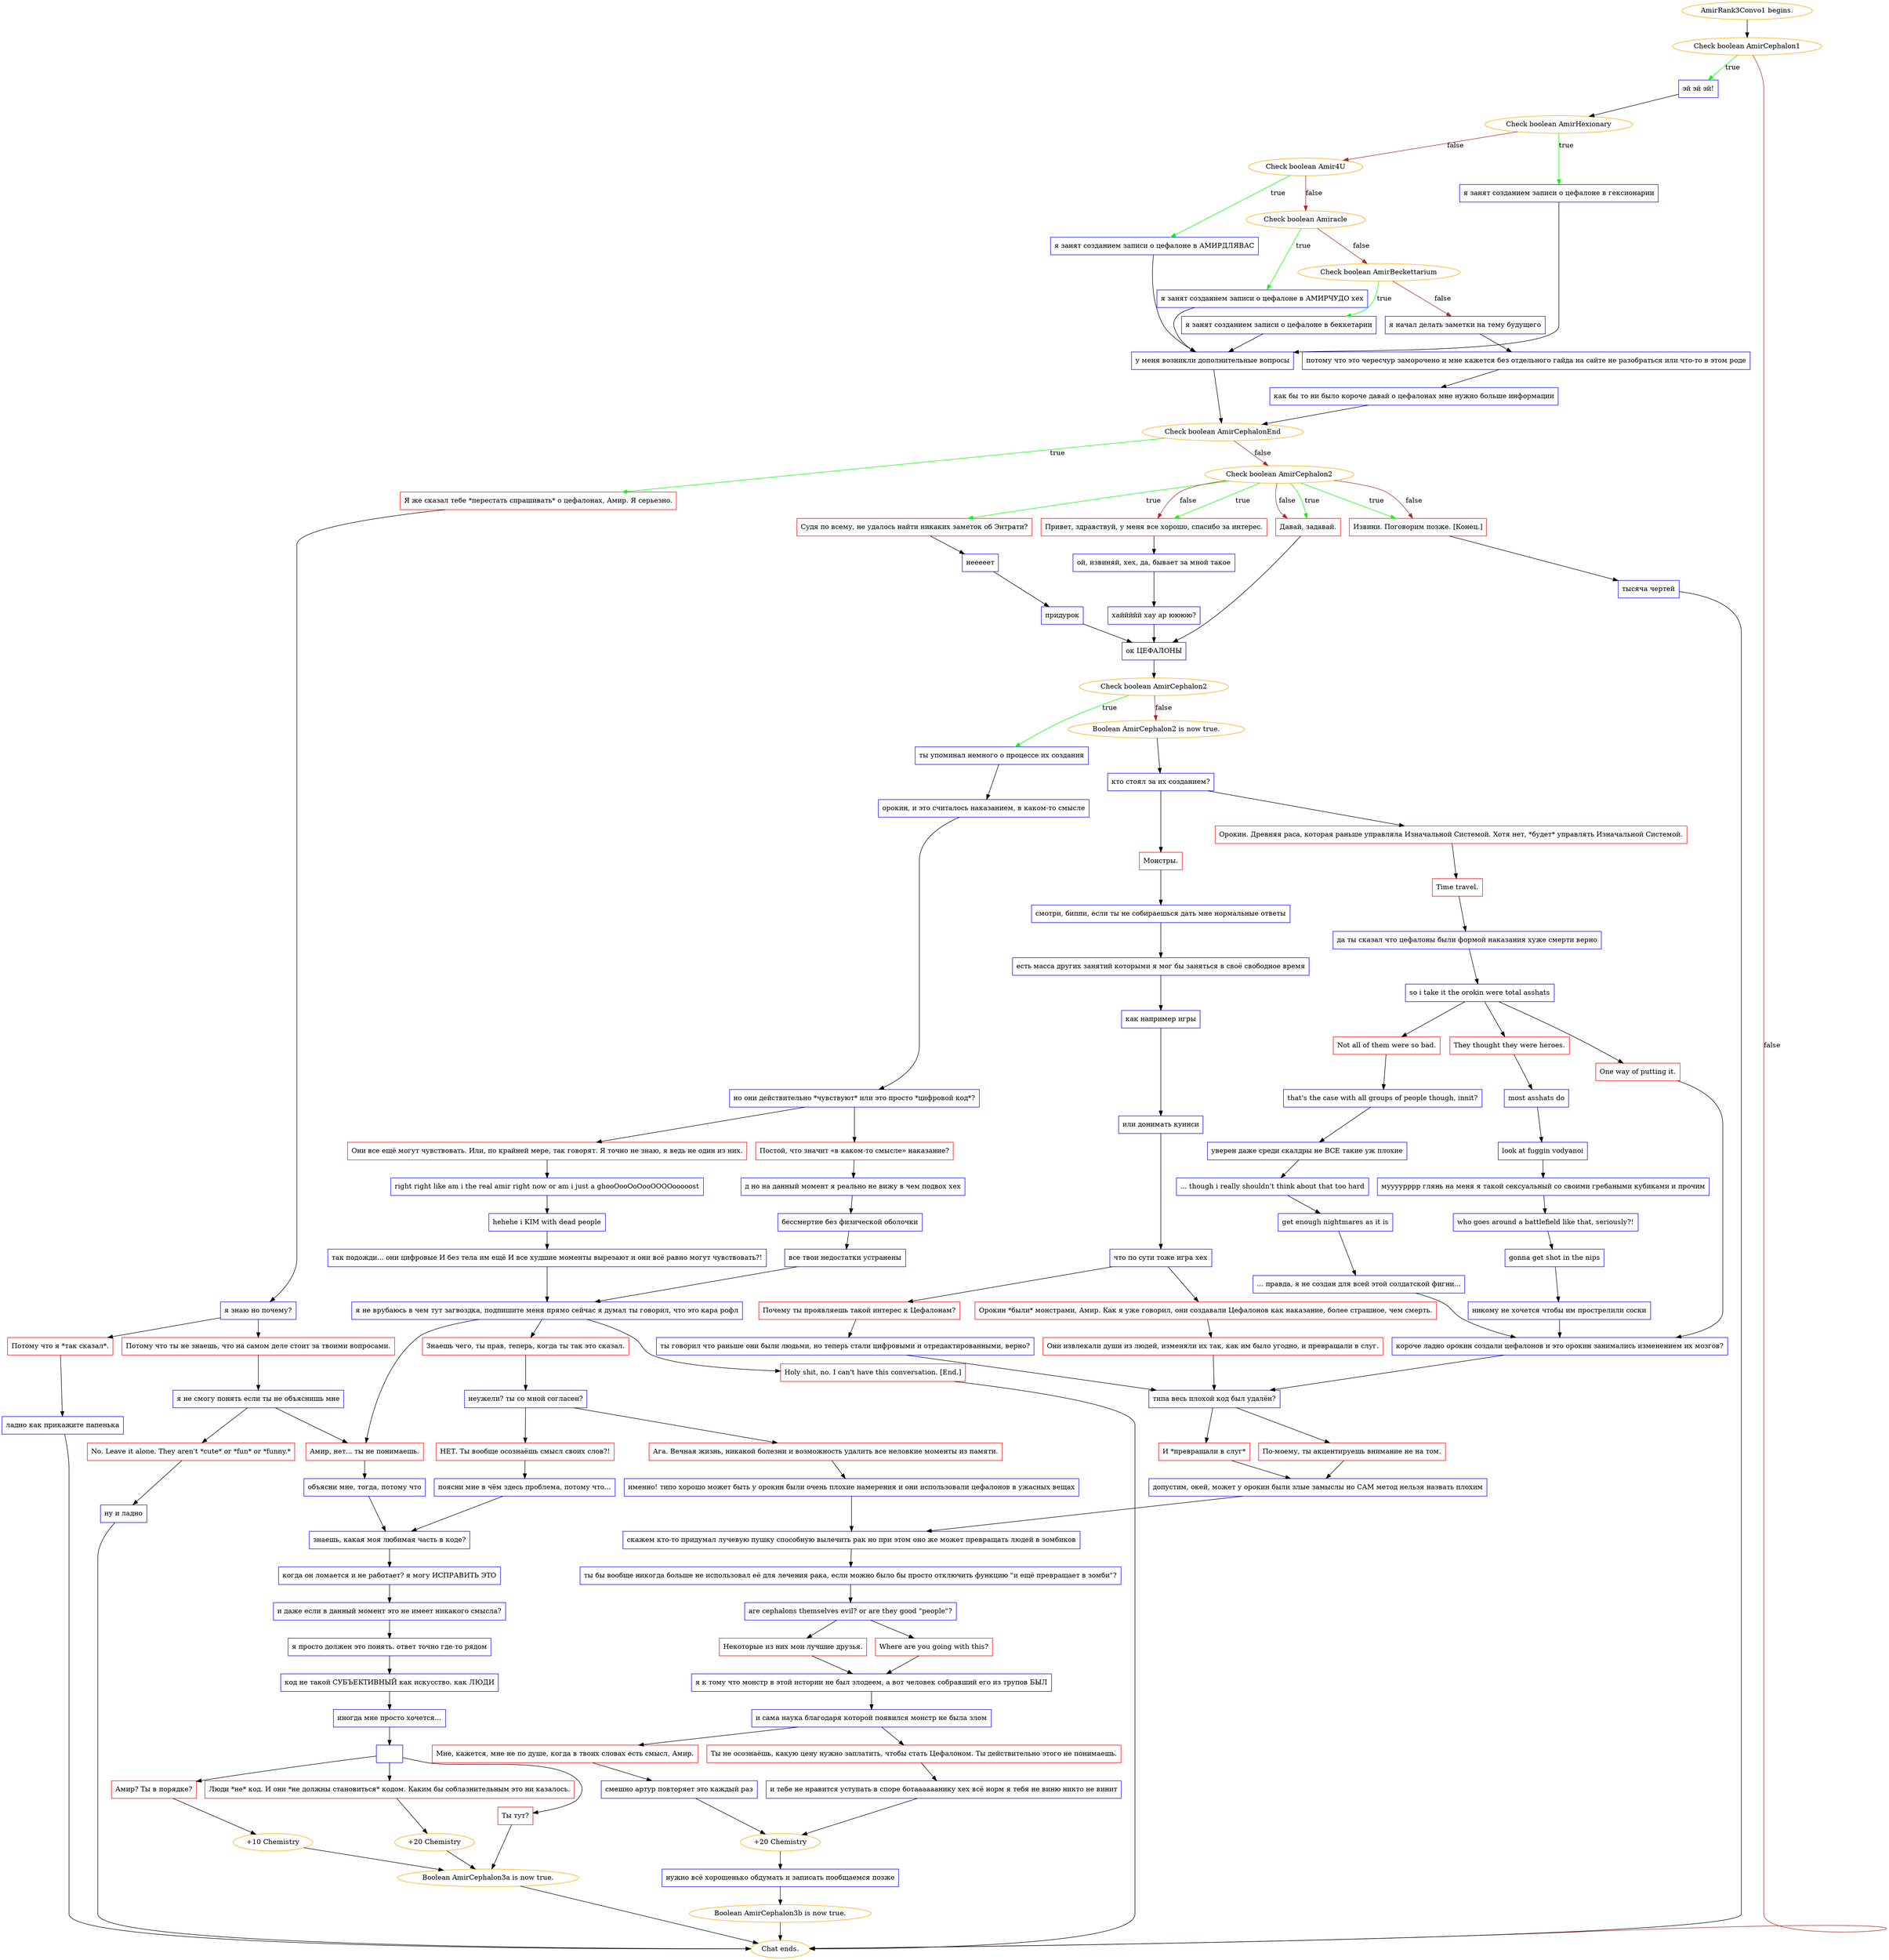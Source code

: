 digraph {
	"AmirRank3Convo1 begins." [color=orange];
		"AmirRank3Convo1 begins." -> j2844114530;
	j2844114530 [label="Check boolean AmirCephalon1",color=orange];
		j2844114530 -> j4224131719 [label=true,color=green];
		j2844114530 -> "Chat ends." [label=false,color=brown];
	j4224131719 [label="эй эй эй!",shape=box,color=blue];
		j4224131719 -> j395764001;
	"Chat ends." [color=orange];
	j395764001 [label="Check boolean AmirHexionary",color=orange];
		j395764001 -> j1168123978 [label=true,color=green];
		j395764001 -> j386328690 [label=false,color=brown];
	j1168123978 [label="я занят созданием записи о цефалоне в гексионарии",shape=box,color=blue];
		j1168123978 -> j1500925694;
	j386328690 [label="Check boolean Amir4U",color=orange];
		j386328690 -> j1811592877 [label=true,color=green];
		j386328690 -> j1335223486 [label=false,color=brown];
	j1500925694 [label="у меня возникли дополнительные вопросы",shape=box,color=blue];
		j1500925694 -> j230604423;
	j1811592877 [label="я занят созданием записи о цефалоне в АМИРДЛЯВАС",shape=box,color=blue];
		j1811592877 -> j1500925694;
	j1335223486 [label="Check boolean Amiracle",color=orange];
		j1335223486 -> j654837273 [label=true,color=green];
		j1335223486 -> j3114548488 [label=false,color=brown];
	j230604423 [label="Check boolean AmirCephalonEnd",color=orange];
		j230604423 -> j3641350350 [label=true,color=green];
		j230604423 -> j1190104090 [label=false,color=brown];
	j654837273 [label="я занят созданием записи о цефалоне в АМИРЧУДО хех",shape=box,color=blue];
		j654837273 -> j1500925694;
	j3114548488 [label="Check boolean AmirBeckettarium",color=orange];
		j3114548488 -> j3099859583 [label=true,color=green];
		j3114548488 -> j1818405282 [label=false,color=brown];
	j3641350350 [label="Я же сказал тебе *перестать спрашивать* о цефалонах, Амир. Я серьезно.",shape=box,color=red];
		j3641350350 -> j3672733215;
	j1190104090 [label="Check boolean AmirCephalon2",color=orange];
		j1190104090 -> j3917148766 [label=true,color=green];
		j1190104090 -> j3675052079 [label=true,color=green];
		j1190104090 -> j1723538060 [label=true,color=green];
		j1190104090 -> j2221225185 [label=true,color=green];
		j1190104090 -> j3675052079 [label=false,color=brown];
		j1190104090 -> j1723538060 [label=false,color=brown];
		j1190104090 -> j2221225185 [label=false,color=brown];
	j3099859583 [label="я занят созданием записи о цефалоне в беккетарии",shape=box,color=blue];
		j3099859583 -> j1500925694;
	j1818405282 [label="я начал делать заметки на тему будущего",shape=box,color=blue];
		j1818405282 -> j4247329474;
	j3672733215 [label="я знаю но почему?",shape=box,color=blue];
		j3672733215 -> j1624845229;
		j3672733215 -> j337435091;
	j3917148766 [label="Судя по всему, не удалось найти никаких заметок об Энтрати?",shape=box,color=red];
		j3917148766 -> j3496985461;
	j3675052079 [label="Привет, здравствуй, у меня все хорошо, спасибо за интерес.",shape=box,color=red];
		j3675052079 -> j3729498291;
	j1723538060 [label="Давай, задавай.",shape=box,color=red];
		j1723538060 -> j2113466623;
	j2221225185 [label="Извини. Поговорим позже. [Конец.]",shape=box,color=red];
		j2221225185 -> j2216921074;
	j4247329474 [label="потому что это чересчур заморочено и мне кажется без отдельного гайда на сайте не разобраться или что-то в этом роде",shape=box,color=blue];
		j4247329474 -> j1063376921;
	j1624845229 [label="Потому что я *так сказал*.",shape=box,color=red];
		j1624845229 -> j1465978294;
	j337435091 [label="Потому что ты не знаешь, что на самом деле стоит за твоими вопросами.",shape=box,color=red];
		j337435091 -> j3741835491;
	j3496985461 [label="нееееет",shape=box,color=blue];
		j3496985461 -> j3931703564;
	j3729498291 [label="ой, извиняй, хех, да, бывает за мной такое",shape=box,color=blue];
		j3729498291 -> j3271933695;
	j2113466623 [label="ок ЦЕФАЛОНЫ",shape=box,color=blue];
		j2113466623 -> j1467770379;
	j2216921074 [label="тысяча чертей",shape=box,color=blue];
		j2216921074 -> "Chat ends.";
	j1063376921 [label="как бы то ни было короче давай о цефалонах мне нужно больше информации",shape=box,color=blue];
		j1063376921 -> j230604423;
	j1465978294 [label="ладно как прикажите папенька",shape=box,color=blue];
		j1465978294 -> "Chat ends.";
	j3741835491 [label="я не смогу понять если ты не объяснишь мне",shape=box,color=blue];
		j3741835491 -> j2780368046;
		j3741835491 -> j3884191165;
	j3931703564 [label="придурок",shape=box,color=blue];
		j3931703564 -> j2113466623;
	j3271933695 [label="хаййййй хау ар юююю?",shape=box,color=blue];
		j3271933695 -> j2113466623;
	j1467770379 [label="Check boolean AmirCephalon2",color=orange];
		j1467770379 -> j3896260850 [label=true,color=green];
		j1467770379 -> j602862330 [label=false,color=brown];
	j2780368046 [label="Амир, нет... ты не понимаешь.",shape=box,color=red];
		j2780368046 -> j3504116612;
	j3884191165 [label="No. Leave it alone. They aren't *cute* or *fun* or *funny.*",shape=box,color=red];
		j3884191165 -> j1777732701;
	j3896260850 [label="ты упоминал немного о процессе их создания",shape=box,color=blue];
		j3896260850 -> j781105221;
	j602862330 [label="Boolean AmirCephalon2 is now true.",color=orange];
		j602862330 -> j1143938065;
	j3504116612 [label="объясни мне, тогда, потому что",shape=box,color=blue];
		j3504116612 -> j1391501286;
	j1777732701 [label="ну и ладно",shape=box,color=blue];
		j1777732701 -> "Chat ends.";
	j781105221 [label="орокин, и это считалось наказанием, в каком-то смысле",shape=box,color=blue];
		j781105221 -> j2182393479;
	j1143938065 [label="кто стоял за их созданием?",shape=box,color=blue];
		j1143938065 -> j1764843800;
		j1143938065 -> j1745429063;
	j1391501286 [label="знаешь, какая моя любимая часть в коде?",shape=box,color=blue];
		j1391501286 -> j320232326;
	j2182393479 [label="но они действительно *чувствуют* или это просто *цифровой код*?",shape=box,color=blue];
		j2182393479 -> j2874655957;
		j2182393479 -> j3200504247;
	j1764843800 [label="Монстры.",shape=box,color=red];
		j1764843800 -> j1311034431;
	j1745429063 [label="Орокин. Древняя раса, которая раньше управляла Изначальной Системой. Хотя нет, *будет* управлять Изначальной Системой.",shape=box,color=red];
		j1745429063 -> j3277326225;
	j320232326 [label="когда он ломается и не работает? я могу ИСПРАВИТЬ ЭТО",shape=box,color=blue];
		j320232326 -> j3182269751;
	j2874655957 [label="Постой, что значит «в каком-то смысле» наказание?",shape=box,color=red];
		j2874655957 -> j1931633551;
	j3200504247 [label="Они все ещё могут чувствовать. Или, по крайней мере, так говорят. Я точно не знаю, я ведь не один из них.",shape=box,color=red];
		j3200504247 -> j471100919;
	j1311034431 [label="смотри, биппи, если ты не собираешься дать мне нормальные ответы",shape=box,color=blue];
		j1311034431 -> j2085911687;
	j3277326225 [label="Time travel.",shape=box,color=red];
		j3277326225 -> j3034940586;
	j3182269751 [label="и даже если в данный момент это не имеет никакого смысла?",shape=box,color=blue];
		j3182269751 -> j2686170317;
	j1931633551 [label="д но на данный момент я реально не вижу в чем подвох хех",shape=box,color=blue];
		j1931633551 -> j2740207877;
	j471100919 [label="right right like am i the real amir right now or am i just a ghooOooOoOooOOOOooooost",shape=box,color=blue];
		j471100919 -> j1136599054;
	j2085911687 [label="есть масса других занятий которыми я мог бы заняться в своё свободное время",shape=box,color=blue];
		j2085911687 -> j756270314;
	j3034940586 [label="да ты сказал что цефалоны были формой наказания хуже смерти верно",shape=box,color=blue];
		j3034940586 -> j533909093;
	j2686170317 [label="я просто должен это понять. ответ точно где-то рядом",shape=box,color=blue];
		j2686170317 -> j3327286483;
	j2740207877 [label="бессмертие без физической оболочки",shape=box,color=blue];
		j2740207877 -> j2279801994;
	j1136599054 [label="hehehe i KIM with dead people",shape=box,color=blue];
		j1136599054 -> j3106140302;
	j756270314 [label="как например игры",shape=box,color=blue];
		j756270314 -> j1809590543;
	j533909093 [label="so i take it the orokin were total asshats",shape=box,color=blue];
		j533909093 -> j431621328;
		j533909093 -> j2779353045;
		j533909093 -> j3088540910;
	j3327286483 [label="код не такой СУБЪЕКТИВНЫЙ как искусство. как ЛЮДИ",shape=box,color=blue];
		j3327286483 -> j866692745;
	j2279801994 [label="все твои недостатки устранены",shape=box,color=blue];
		j2279801994 -> j2509788052;
	j3106140302 [label="так подожди... они цифровые И без тела им ещё И все худшие моменты вырезают и они всё равно могут чувствовать?!",shape=box,color=blue];
		j3106140302 -> j2509788052;
	j1809590543 [label="или донимать куинси",shape=box,color=blue];
		j1809590543 -> j4218189363;
	j431621328 [label="One way of putting it.",shape=box,color=red];
		j431621328 -> j2494874539;
	j2779353045 [label="Not all of them were so bad.",shape=box,color=red];
		j2779353045 -> j3198989840;
	j3088540910 [label="They thought they were heroes.",shape=box,color=red];
		j3088540910 -> j4161074934;
	j866692745 [label="иногда мне просто хочется...",shape=box,color=blue];
		j866692745 -> j2071917429;
	j2509788052 [label="я не врубаюсь в чем тут загвоздка, подпишите меня прямо сейчас я думал ты говорил, что это кара рофл",shape=box,color=blue];
		j2509788052 -> j2780368046;
		j2509788052 -> j1861623133;
		j2509788052 -> j3227225438;
	j4218189363 [label="что по сути тоже игра хех",shape=box,color=blue];
		j4218189363 -> j1872313479;
		j4218189363 -> j2361348805;
	j2494874539 [label="короче ладно орокин создали цефалонов и это орокин занимались изменением их мозгов?",shape=box,color=blue];
		j2494874539 -> j3770600679;
	j3198989840 [label="that's the case with all groups of people though, innit?",shape=box,color=blue];
		j3198989840 -> j509433994;
	j4161074934 [label="most asshats do",shape=box,color=blue];
		j4161074934 -> j3165139393;
	j2071917429 [label="",shape=box,color=blue];
		j2071917429 -> j2156266890;
		j2071917429 -> j338567488;
		j2071917429 -> j1832863499;
	j1861623133 [label="Знаешь чего, ты прав, теперь, когда ты так это сказал.",shape=box,color=red];
		j1861623133 -> j570647801;
	j3227225438 [label="Holy shit, no. I can't have this conversation. [End.]",shape=box,color=red];
		j3227225438 -> "Chat ends.";
	j1872313479 [label="Почему ты проявляешь такой интерес к Цефалонам?",shape=box,color=red];
		j1872313479 -> j1645705854;
	j2361348805 [label="Орокин *были* монстрами, Амир. Как я уже говорил, они создавали Цефалонов как наказание, более страшное, чем смерть.",shape=box,color=red];
		j2361348805 -> j58306249;
	j3770600679 [label="типа весь плохой код был удалён?",shape=box,color=blue];
		j3770600679 -> j3503780763;
		j3770600679 -> j3775718084;
	j509433994 [label="уверен даже среди скалдры не ВСЕ такие уж плохие",shape=box,color=blue];
		j509433994 -> j1225633990;
	j3165139393 [label="look at fuggin vodyanoi",shape=box,color=blue];
		j3165139393 -> j2115386811;
	j2156266890 [label="Амир? Ты в порядке?",shape=box,color=red];
		j2156266890 -> j4227350260;
	j338567488 [label="Люди *не* код. И они *не должны становиться* кодом. Каким бы соблазнительным это ни казалось.",shape=box,color=red];
		j338567488 -> j1683876046;
	j1832863499 [label="Ты тут?",shape=box,color=red];
		j1832863499 -> j3127540943;
	j570647801 [label="неужели? ты со мной согласен?",shape=box,color=blue];
		j570647801 -> j1832715958;
		j570647801 -> j2516094721;
	j1645705854 [label="ты говорил что раньше они были людьми, но теперь стали цифровыми и отредактированными, верно?",shape=box,color=blue];
		j1645705854 -> j3770600679;
	j58306249 [label="Они извлекали души из людей, изменяли их так, как им было угодно, и превращали в слуг.",shape=box,color=red];
		j58306249 -> j3770600679;
	j3503780763 [label="По-моему, ты акцентируешь внимание не на том.",shape=box,color=red];
		j3503780763 -> j3318361372;
	j3775718084 [label="И *превращали в слуг*",shape=box,color=red];
		j3775718084 -> j3318361372;
	j1225633990 [label="... though i really shouldn't think about that too hard",shape=box,color=blue];
		j1225633990 -> j770750382;
	j2115386811 [label="муууурррр глянь на меня я такой сексуальный со своими гребаными кубиками и прочим",shape=box,color=blue];
		j2115386811 -> j590304529;
	j4227350260 [label="+10 Chemistry",color=orange];
		j4227350260 -> j3127540943;
	j1683876046 [label="+20 Chemistry",color=orange];
		j1683876046 -> j3127540943;
	j3127540943 [label="Boolean AmirCephalon3a is now true.",color=orange];
		j3127540943 -> "Chat ends.";
	j1832715958 [label="НЕТ. Ты вообще осознаёшь смысл своих слов?!",shape=box,color=red];
		j1832715958 -> j3983822192;
	j2516094721 [label="Ага. Вечная жизнь, никакой болезни и возможность удалить все неловкие моменты из памяти.",shape=box,color=red];
		j2516094721 -> j1335471256;
	j3318361372 [label="допустим, окей, может у орокин были злые замыслы но САМ метод нельзя назвать плохим",shape=box,color=blue];
		j3318361372 -> j3741488952;
	j770750382 [label="get enough nightmares as it is",shape=box,color=blue];
		j770750382 -> j3088190678;
	j590304529 [label="who goes around a battlefield like that, seriously?!",shape=box,color=blue];
		j590304529 -> j874317793;
	j3983822192 [label="поясни мне в чём здесь проблема, потому что...",shape=box,color=blue];
		j3983822192 -> j1391501286;
	j1335471256 [label="именно! типо хорошо может быть у орокин были очень плохие намерения и они использовали цефалонов в ужасных вещах",shape=box,color=blue];
		j1335471256 -> j3741488952;
	j3741488952 [label="скажем кто-то придумал лучевую пушку способную вылечить рак но при этом оно же может превращать людей в зомбиков",shape=box,color=blue];
		j3741488952 -> j3968093705;
	j3088190678 [label="... правда, я не создан для всей этой солдатской фигни...",shape=box,color=blue];
		j3088190678 -> j2494874539;
	j874317793 [label="gonna get shot in the nips",shape=box,color=blue];
		j874317793 -> j1752945537;
	j3968093705 [label="ты бы вообще никогда больше не использовал её для лечения рака, если можно было бы просто отключить функцию \"и ещё превращает в зомби\"?",shape=box,color=blue];
		j3968093705 -> j3336451585;
	j1752945537 [label="никому не хочется чтобы им прострелили соски",shape=box,color=blue];
		j1752945537 -> j2494874539;
	j3336451585 [label="are cephalons themselves evil? or are they good \"people\"?",shape=box,color=blue];
		j3336451585 -> j578909839;
		j3336451585 -> j3429853754;
	j578909839 [label="Некоторые из них мои лучшие друзья.",shape=box,color=red];
		j578909839 -> j2067200835;
	j3429853754 [label="Where are you going with this?",shape=box,color=red];
		j3429853754 -> j2067200835;
	j2067200835 [label="я к тому что монстр в этой истории не был злодеем, а вот человек собравший его из трупов БЫЛ",shape=box,color=blue];
		j2067200835 -> j1323547284;
	j1323547284 [label="и сама наука благодаря которой появился монстр не была злом",shape=box,color=blue];
		j1323547284 -> j1120408755;
		j1323547284 -> j1496366007;
	j1120408755 [label="Мне, кажется, мне не по душе, когда в твоих словах есть смысл, Амир.",shape=box,color=red];
		j1120408755 -> j436049837;
	j1496366007 [label="Ты не осознаёшь, какую цену нужно заплатить, чтобы стать Цефалоном. Ты действительно этого не понимаешь.",shape=box,color=red];
		j1496366007 -> j414014808;
	j436049837 [label="смешно артур повторяет это каждый раз",shape=box,color=blue];
		j436049837 -> j4272555407;
	j414014808 [label="и тебе не нравится уступать в споре ботаааааанику хех всё норм я тебя не виню никто не винит",shape=box,color=blue];
		j414014808 -> j4272555407;
	j4272555407 [label="+20 Chemistry",color=orange];
		j4272555407 -> j4206880186;
	j4206880186 [label="нужно всё хорошенько обдумать и записать пообщаемся позже",shape=box,color=blue];
		j4206880186 -> j3761163009;
	j3761163009 [label="Boolean AmirCephalon3b is now true.",color=orange];
		j3761163009 -> "Chat ends.";
}